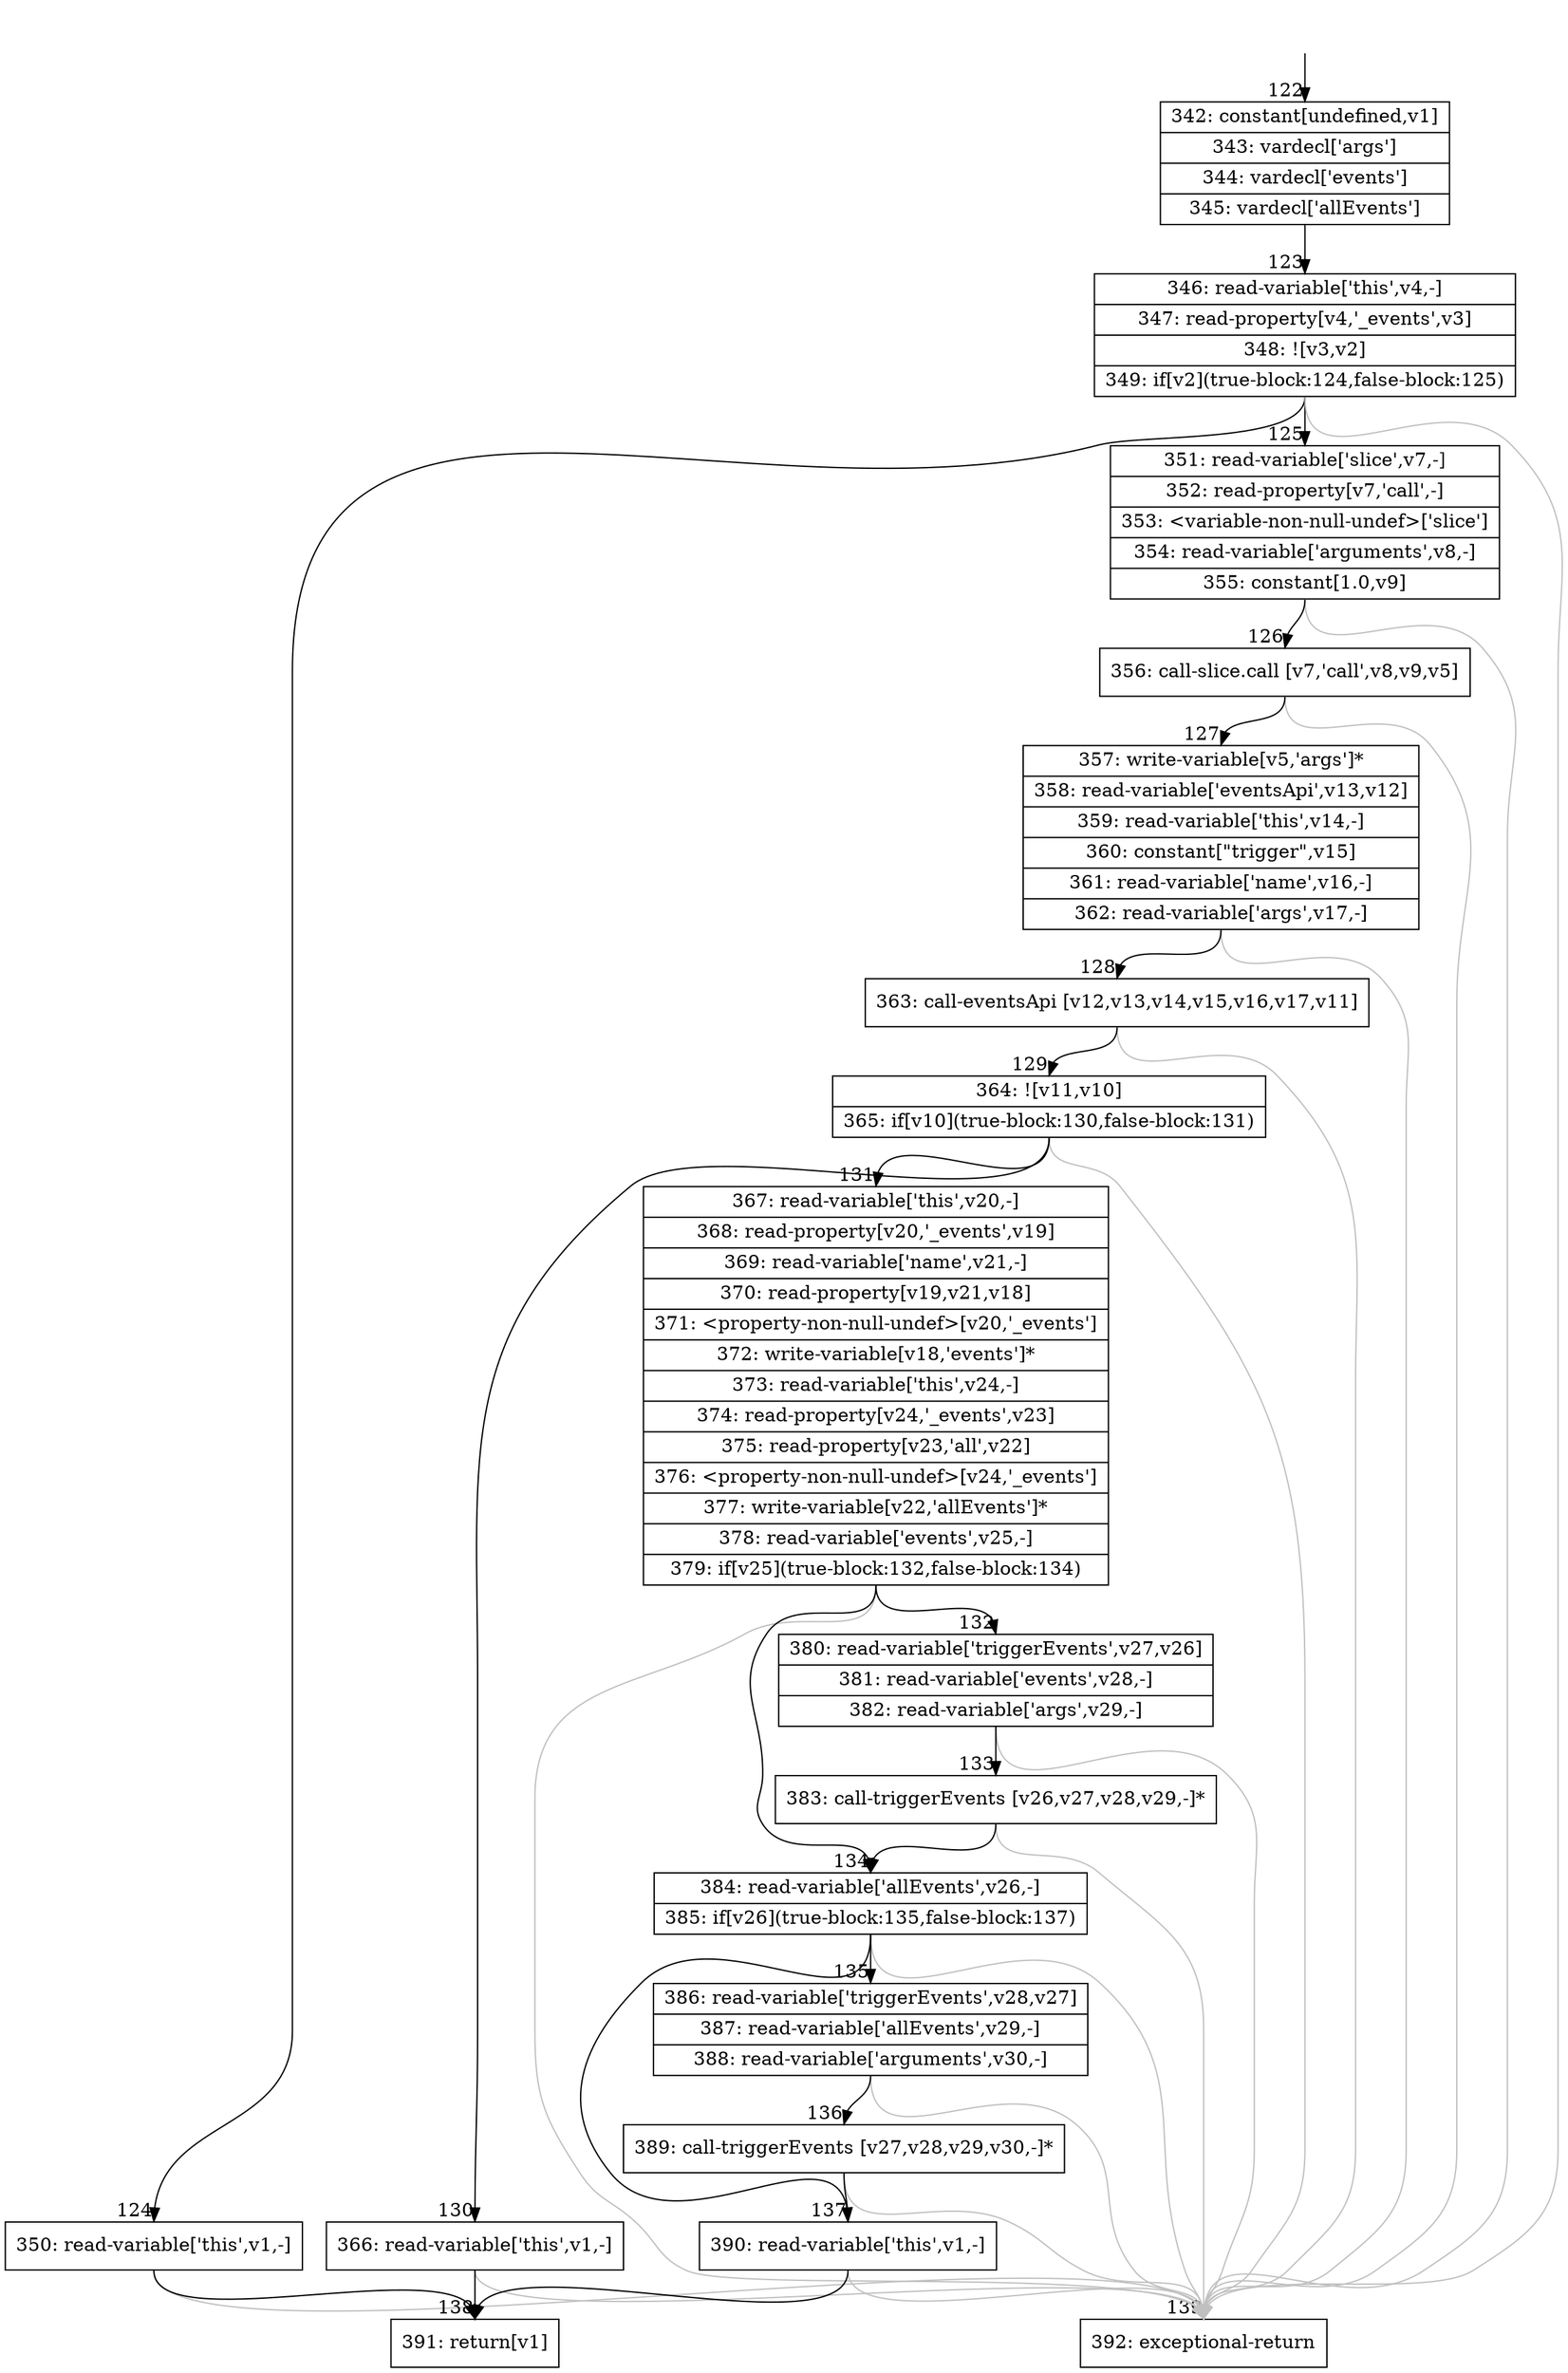 digraph {
rankdir="TD"
BB_entry9[shape=none,label=""];
BB_entry9 -> BB122 [tailport=s, headport=n, headlabel="    122"]
BB122 [shape=record label="{342: constant[undefined,v1]|343: vardecl['args']|344: vardecl['events']|345: vardecl['allEvents']}" ] 
BB122 -> BB123 [tailport=s, headport=n, headlabel="      123"]
BB123 [shape=record label="{346: read-variable['this',v4,-]|347: read-property[v4,'_events',v3]|348: ![v3,v2]|349: if[v2](true-block:124,false-block:125)}" ] 
BB123 -> BB124 [tailport=s, headport=n, headlabel="      124"]
BB123 -> BB125 [tailport=s, headport=n, headlabel="      125"]
BB123 -> BB139 [tailport=s, headport=n, color=gray, headlabel="      139"]
BB124 [shape=record label="{350: read-variable['this',v1,-]}" ] 
BB124 -> BB138 [tailport=s, headport=n, headlabel="      138"]
BB124 -> BB139 [tailport=s, headport=n, color=gray]
BB125 [shape=record label="{351: read-variable['slice',v7,-]|352: read-property[v7,'call',-]|353: \<variable-non-null-undef\>['slice']|354: read-variable['arguments',v8,-]|355: constant[1.0,v9]}" ] 
BB125 -> BB126 [tailport=s, headport=n, headlabel="      126"]
BB125 -> BB139 [tailport=s, headport=n, color=gray]
BB126 [shape=record label="{356: call-slice.call [v7,'call',v8,v9,v5]}" ] 
BB126 -> BB127 [tailport=s, headport=n, headlabel="      127"]
BB126 -> BB139 [tailport=s, headport=n, color=gray]
BB127 [shape=record label="{357: write-variable[v5,'args']*|358: read-variable['eventsApi',v13,v12]|359: read-variable['this',v14,-]|360: constant[\"trigger\",v15]|361: read-variable['name',v16,-]|362: read-variable['args',v17,-]}" ] 
BB127 -> BB128 [tailport=s, headport=n, headlabel="      128"]
BB127 -> BB139 [tailport=s, headport=n, color=gray]
BB128 [shape=record label="{363: call-eventsApi [v12,v13,v14,v15,v16,v17,v11]}" ] 
BB128 -> BB129 [tailport=s, headport=n, headlabel="      129"]
BB128 -> BB139 [tailport=s, headport=n, color=gray]
BB129 [shape=record label="{364: ![v11,v10]|365: if[v10](true-block:130,false-block:131)}" ] 
BB129 -> BB130 [tailport=s, headport=n, headlabel="      130"]
BB129 -> BB131 [tailport=s, headport=n, headlabel="      131"]
BB129 -> BB139 [tailport=s, headport=n, color=gray]
BB130 [shape=record label="{366: read-variable['this',v1,-]}" ] 
BB130 -> BB138 [tailport=s, headport=n]
BB130 -> BB139 [tailport=s, headport=n, color=gray]
BB131 [shape=record label="{367: read-variable['this',v20,-]|368: read-property[v20,'_events',v19]|369: read-variable['name',v21,-]|370: read-property[v19,v21,v18]|371: \<property-non-null-undef\>[v20,'_events']|372: write-variable[v18,'events']*|373: read-variable['this',v24,-]|374: read-property[v24,'_events',v23]|375: read-property[v23,'all',v22]|376: \<property-non-null-undef\>[v24,'_events']|377: write-variable[v22,'allEvents']*|378: read-variable['events',v25,-]|379: if[v25](true-block:132,false-block:134)}" ] 
BB131 -> BB132 [tailport=s, headport=n, headlabel="      132"]
BB131 -> BB134 [tailport=s, headport=n, headlabel="      134"]
BB131 -> BB139 [tailport=s, headport=n, color=gray]
BB132 [shape=record label="{380: read-variable['triggerEvents',v27,v26]|381: read-variable['events',v28,-]|382: read-variable['args',v29,-]}" ] 
BB132 -> BB133 [tailport=s, headport=n, headlabel="      133"]
BB132 -> BB139 [tailport=s, headport=n, color=gray]
BB133 [shape=record label="{383: call-triggerEvents [v26,v27,v28,v29,-]*}" ] 
BB133 -> BB134 [tailport=s, headport=n]
BB133 -> BB139 [tailport=s, headport=n, color=gray]
BB134 [shape=record label="{384: read-variable['allEvents',v26,-]|385: if[v26](true-block:135,false-block:137)}" ] 
BB134 -> BB135 [tailport=s, headport=n, headlabel="      135"]
BB134 -> BB137 [tailport=s, headport=n, headlabel="      137"]
BB134 -> BB139 [tailport=s, headport=n, color=gray]
BB135 [shape=record label="{386: read-variable['triggerEvents',v28,v27]|387: read-variable['allEvents',v29,-]|388: read-variable['arguments',v30,-]}" ] 
BB135 -> BB136 [tailport=s, headport=n, headlabel="      136"]
BB135 -> BB139 [tailport=s, headport=n, color=gray]
BB136 [shape=record label="{389: call-triggerEvents [v27,v28,v29,v30,-]*}" ] 
BB136 -> BB137 [tailport=s, headport=n]
BB136 -> BB139 [tailport=s, headport=n, color=gray]
BB137 [shape=record label="{390: read-variable['this',v1,-]}" ] 
BB137 -> BB138 [tailport=s, headport=n]
BB137 -> BB139 [tailport=s, headport=n, color=gray]
BB138 [shape=record label="{391: return[v1]}" ] 
BB139 [shape=record label="{392: exceptional-return}" ] 
//#$~ 150
}
